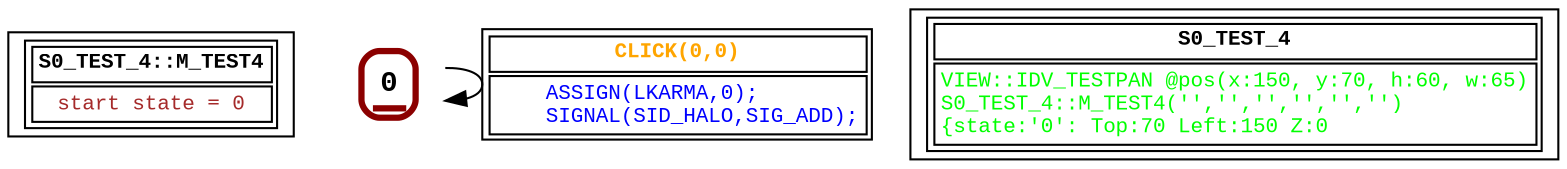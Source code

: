 digraph Automaton {
 fontname="Courier New"
	node [shape=oval, fontname="Courier New"];
	filename[shape = record, fontsize=10, label=< <table border="1"><tr><td><b>S0_TEST_4::M_TEST4<br align="left"/></b></td></tr>
<tr><td><font point-size="10" color ="brown">start state = 0<br align="left"/></font></td></tr></table>>
];
	0[shape = none, fontsize=14, label=< <table border="3" color="darkred" style="rounded"><tr><td sides="b"><b>0<br align="left"/></b></td></tr>
</table>>];
"0" -> "0" [fontcolor=orange,fontsize=10,fontname="Courier New", label=< <table border="1"><tr><td><b>CLICK(0,0)<br align="left"/></b></td></tr>
<tr><td><font point-size="10" color ="blue">    ASSIGN(LKARMA,0);<br align="left"/>    SIGNAL(SID_HALO,SIG_ADD);<br align="left"/></font></td></tr></table>>
];
	status[shape = record, fontsize=10, label=< <table border="1"><tr><td><b>S0_TEST_4<br align="left"/></b></td></tr>
<tr><td><font point-size="10" color ="green">VIEW::IDV_TESTPAN @pos(x:150, y:70, h:60, w:65)<br align="left"/>S0_TEST_4::M_TEST4(&apos;&apos;,&apos;&apos;,&apos;&apos;,&apos;&apos;,&apos;&apos;,&apos;&apos;)<br align="left"/>			&#123;state:&apos;0&apos;: Top:70 Left:150 Z:0<br align="left"/></font></td></tr></table>>
];
}
